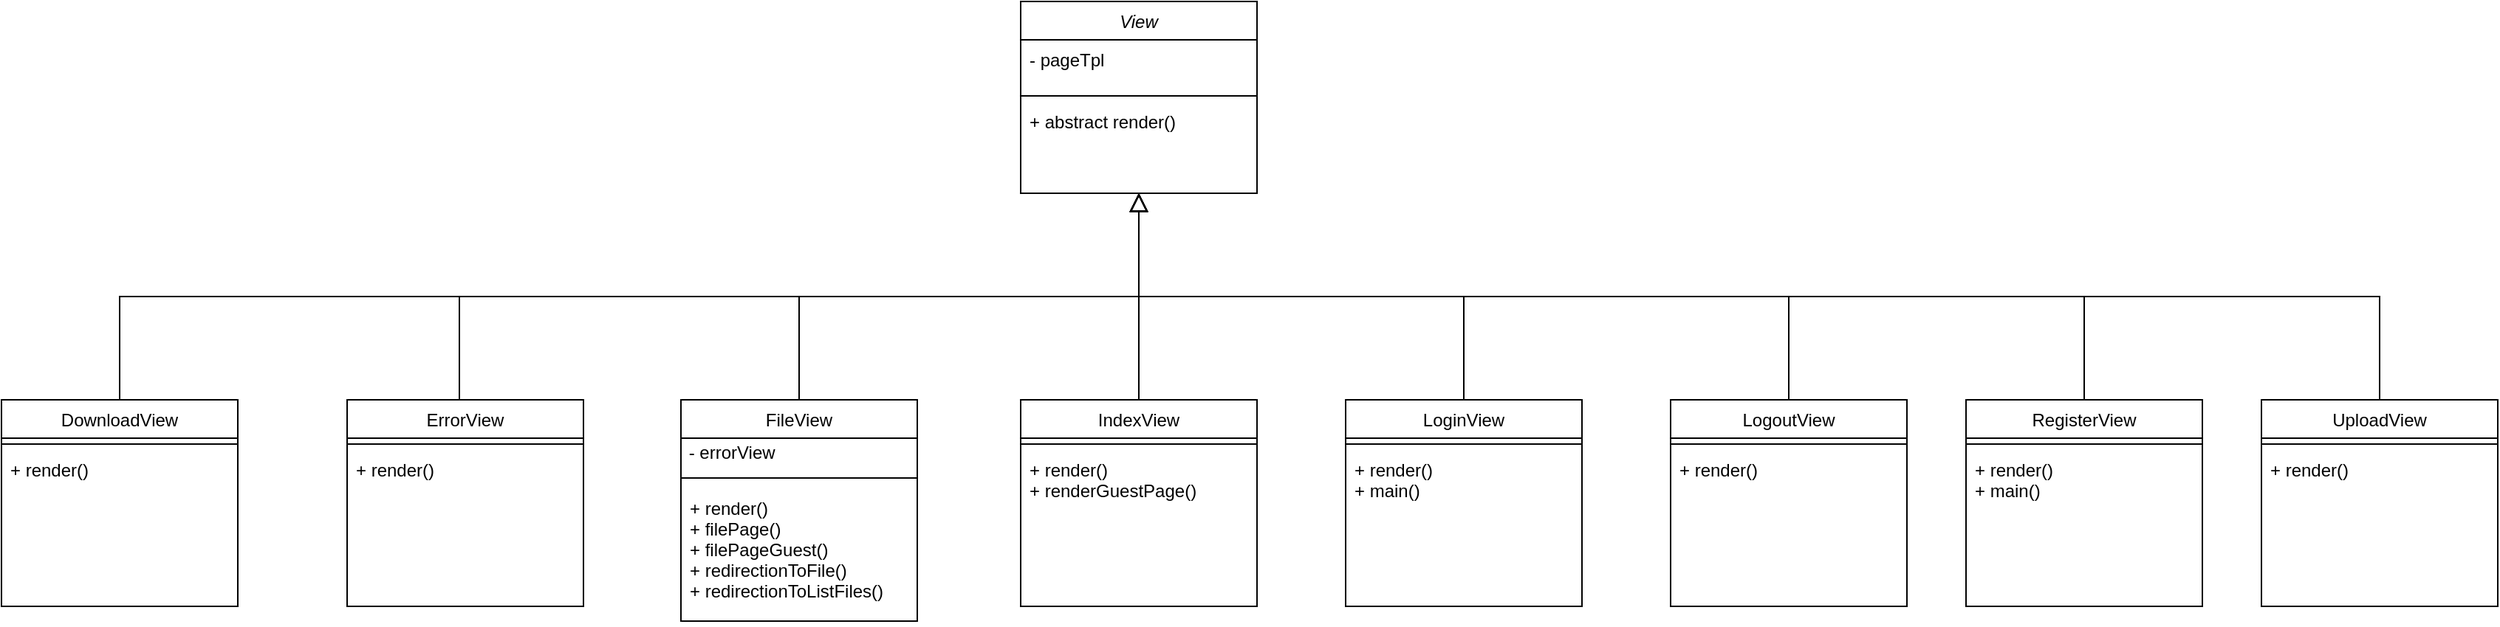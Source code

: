 <mxfile version="14.6.9" type="device"><diagram id="qkgFU27PIDYK53aoZsXt" name="Page-1"><mxGraphModel dx="1422" dy="754" grid="1" gridSize="10" guides="1" tooltips="1" connect="1" arrows="1" fold="1" page="1" pageScale="1" pageWidth="827" pageHeight="1169" math="0" shadow="0"><root><mxCell id="0"/><mxCell id="1" parent="0"/><mxCell id="C5jMkU_4xB425ejoQzKu-1" value="View" style="swimlane;fontStyle=2;align=center;verticalAlign=top;childLayout=stackLayout;horizontal=1;startSize=26;horizontalStack=0;resizeParent=1;resizeLast=0;collapsible=1;marginBottom=0;rounded=0;shadow=0;strokeWidth=1;" vertex="1" parent="1"><mxGeometry x="790" y="90" width="160" height="130" as="geometry"><mxRectangle x="230" y="140" width="160" height="26" as="alternateBounds"/></mxGeometry></mxCell><mxCell id="C5jMkU_4xB425ejoQzKu-2" value="- pageTpl" style="text;align=left;verticalAlign=top;spacingLeft=4;spacingRight=4;overflow=hidden;rotatable=0;points=[[0,0.5],[1,0.5]];portConstraint=eastwest;" vertex="1" parent="C5jMkU_4xB425ejoQzKu-1"><mxGeometry y="26" width="160" height="34" as="geometry"/></mxCell><mxCell id="C5jMkU_4xB425ejoQzKu-3" value="" style="line;html=1;strokeWidth=1;align=left;verticalAlign=middle;spacingTop=-1;spacingLeft=3;spacingRight=3;rotatable=0;labelPosition=right;points=[];portConstraint=eastwest;" vertex="1" parent="C5jMkU_4xB425ejoQzKu-1"><mxGeometry y="60" width="160" height="8" as="geometry"/></mxCell><mxCell id="C5jMkU_4xB425ejoQzKu-4" value="+ abstract render()" style="text;align=left;verticalAlign=top;spacingLeft=4;spacingRight=4;overflow=hidden;rotatable=0;points=[[0,0.5],[1,0.5]];portConstraint=eastwest;" vertex="1" parent="C5jMkU_4xB425ejoQzKu-1"><mxGeometry y="68" width="160" height="42" as="geometry"/></mxCell><mxCell id="C5jMkU_4xB425ejoQzKu-5" value="DownloadView" style="swimlane;fontStyle=0;align=center;verticalAlign=top;childLayout=stackLayout;horizontal=1;startSize=26;horizontalStack=0;resizeParent=1;resizeLast=0;collapsible=1;marginBottom=0;rounded=0;shadow=0;strokeWidth=1;" vertex="1" parent="1"><mxGeometry x="100" y="360" width="160" height="140" as="geometry"><mxRectangle x="130" y="380" width="160" height="26" as="alternateBounds"/></mxGeometry></mxCell><mxCell id="C5jMkU_4xB425ejoQzKu-6" value="" style="line;html=1;strokeWidth=1;align=left;verticalAlign=middle;spacingTop=-1;spacingLeft=3;spacingRight=3;rotatable=0;labelPosition=right;points=[];portConstraint=eastwest;" vertex="1" parent="C5jMkU_4xB425ejoQzKu-5"><mxGeometry y="26" width="160" height="8" as="geometry"/></mxCell><mxCell id="C5jMkU_4xB425ejoQzKu-7" value="+ render()" style="text;align=left;verticalAlign=top;spacingLeft=4;spacingRight=4;overflow=hidden;rotatable=0;points=[[0,0.5],[1,0.5]];portConstraint=eastwest;" vertex="1" parent="C5jMkU_4xB425ejoQzKu-5"><mxGeometry y="34" width="160" height="106" as="geometry"/></mxCell><mxCell id="C5jMkU_4xB425ejoQzKu-8" value="" style="endArrow=block;endSize=10;endFill=0;shadow=0;strokeWidth=1;rounded=0;edgeStyle=elbowEdgeStyle;elbow=vertical;" edge="1" parent="1" source="C5jMkU_4xB425ejoQzKu-5" target="C5jMkU_4xB425ejoQzKu-1"><mxGeometry width="160" relative="1" as="geometry"><mxPoint x="200" y="203" as="sourcePoint"/><mxPoint x="200" y="203" as="targetPoint"/></mxGeometry></mxCell><mxCell id="C5jMkU_4xB425ejoQzKu-9" style="edgeStyle=orthogonalEdgeStyle;rounded=0;orthogonalLoop=1;jettySize=auto;html=1;endArrow=block;endFill=0;endSize=10;" edge="1" parent="1" source="C5jMkU_4xB425ejoQzKu-10" target="C5jMkU_4xB425ejoQzKu-1"><mxGeometry relative="1" as="geometry"><Array as="points"><mxPoint x="410" y="290"/><mxPoint x="870" y="290"/></Array></mxGeometry></mxCell><mxCell id="C5jMkU_4xB425ejoQzKu-10" value="ErrorView" style="swimlane;fontStyle=0;align=center;verticalAlign=top;childLayout=stackLayout;horizontal=1;startSize=26;horizontalStack=0;resizeParent=1;resizeLast=0;collapsible=1;marginBottom=0;rounded=0;shadow=0;strokeWidth=1;" vertex="1" parent="1"><mxGeometry x="334" y="360" width="160" height="140" as="geometry"><mxRectangle x="130" y="380" width="160" height="26" as="alternateBounds"/></mxGeometry></mxCell><mxCell id="C5jMkU_4xB425ejoQzKu-11" value="" style="line;html=1;strokeWidth=1;align=left;verticalAlign=middle;spacingTop=-1;spacingLeft=3;spacingRight=3;rotatable=0;labelPosition=right;points=[];portConstraint=eastwest;" vertex="1" parent="C5jMkU_4xB425ejoQzKu-10"><mxGeometry y="26" width="160" height="8" as="geometry"/></mxCell><mxCell id="C5jMkU_4xB425ejoQzKu-12" value="+ render()" style="text;align=left;verticalAlign=top;spacingLeft=4;spacingRight=4;overflow=hidden;rotatable=0;points=[[0,0.5],[1,0.5]];portConstraint=eastwest;" vertex="1" parent="C5jMkU_4xB425ejoQzKu-10"><mxGeometry y="34" width="160" height="106" as="geometry"/></mxCell><mxCell id="C5jMkU_4xB425ejoQzKu-13" style="edgeStyle=orthogonalEdgeStyle;rounded=0;orthogonalLoop=1;jettySize=auto;html=1;endArrow=block;endFill=0;endSize=10;" edge="1" parent="1" source="C5jMkU_4xB425ejoQzKu-14" target="C5jMkU_4xB425ejoQzKu-1"><mxGeometry relative="1" as="geometry"><Array as="points"><mxPoint x="640" y="290"/><mxPoint x="870" y="290"/></Array></mxGeometry></mxCell><mxCell id="C5jMkU_4xB425ejoQzKu-14" value="FileView" style="swimlane;fontStyle=0;align=center;verticalAlign=top;childLayout=stackLayout;horizontal=1;startSize=26;horizontalStack=0;resizeParent=1;resizeLast=0;collapsible=1;marginBottom=0;rounded=0;shadow=0;strokeWidth=1;" vertex="1" parent="1"><mxGeometry x="560" y="360" width="160" height="150" as="geometry"><mxRectangle x="130" y="380" width="160" height="26" as="alternateBounds"/></mxGeometry></mxCell><mxCell id="C5jMkU_4xB425ejoQzKu-15" value="&amp;nbsp;- errorView" style="text;html=1;align=left;verticalAlign=middle;resizable=0;points=[];autosize=1;strokeColor=none;" vertex="1" parent="C5jMkU_4xB425ejoQzKu-14"><mxGeometry y="26" width="160" height="20" as="geometry"/></mxCell><mxCell id="C5jMkU_4xB425ejoQzKu-16" value="" style="line;html=1;strokeWidth=1;align=left;verticalAlign=middle;spacingTop=-1;spacingLeft=3;spacingRight=3;rotatable=0;labelPosition=right;points=[];portConstraint=eastwest;" vertex="1" parent="C5jMkU_4xB425ejoQzKu-14"><mxGeometry y="46" width="160" height="14" as="geometry"/></mxCell><mxCell id="C5jMkU_4xB425ejoQzKu-17" value="+ render()&#10;+ filePage()&#10;+ filePageGuest()&#10;+ redirectionToFile()&#10;+ redirectionToListFiles()" style="text;align=left;verticalAlign=top;spacingLeft=4;spacingRight=4;overflow=hidden;rotatable=0;points=[[0,0.5],[1,0.5]];portConstraint=eastwest;" vertex="1" parent="C5jMkU_4xB425ejoQzKu-14"><mxGeometry y="60" width="160" height="90" as="geometry"/></mxCell><mxCell id="C5jMkU_4xB425ejoQzKu-18" style="edgeStyle=orthogonalEdgeStyle;rounded=0;orthogonalLoop=1;jettySize=auto;html=1;endArrow=block;endFill=0;endSize=10;" edge="1" parent="1" source="C5jMkU_4xB425ejoQzKu-19" target="C5jMkU_4xB425ejoQzKu-1"><mxGeometry relative="1" as="geometry"><Array as="points"><mxPoint x="870" y="290"/><mxPoint x="870" y="290"/></Array></mxGeometry></mxCell><mxCell id="C5jMkU_4xB425ejoQzKu-19" value="IndexView" style="swimlane;fontStyle=0;align=center;verticalAlign=top;childLayout=stackLayout;horizontal=1;startSize=26;horizontalStack=0;resizeParent=1;resizeLast=0;collapsible=1;marginBottom=0;rounded=0;shadow=0;strokeWidth=1;" vertex="1" parent="1"><mxGeometry x="790" y="360" width="160" height="140" as="geometry"><mxRectangle x="130" y="380" width="160" height="26" as="alternateBounds"/></mxGeometry></mxCell><mxCell id="C5jMkU_4xB425ejoQzKu-20" value="" style="line;html=1;strokeWidth=1;align=left;verticalAlign=middle;spacingTop=-1;spacingLeft=3;spacingRight=3;rotatable=0;labelPosition=right;points=[];portConstraint=eastwest;" vertex="1" parent="C5jMkU_4xB425ejoQzKu-19"><mxGeometry y="26" width="160" height="8" as="geometry"/></mxCell><mxCell id="C5jMkU_4xB425ejoQzKu-21" value="+ render()&#10;+ renderGuestPage()" style="text;align=left;verticalAlign=top;spacingLeft=4;spacingRight=4;overflow=hidden;rotatable=0;points=[[0,0.5],[1,0.5]];portConstraint=eastwest;" vertex="1" parent="C5jMkU_4xB425ejoQzKu-19"><mxGeometry y="34" width="160" height="106" as="geometry"/></mxCell><mxCell id="C5jMkU_4xB425ejoQzKu-22" style="edgeStyle=orthogonalEdgeStyle;rounded=0;orthogonalLoop=1;jettySize=auto;html=1;endArrow=block;endFill=0;endSize=10;" edge="1" parent="1" source="C5jMkU_4xB425ejoQzKu-23" target="C5jMkU_4xB425ejoQzKu-1"><mxGeometry relative="1" as="geometry"><Array as="points"><mxPoint x="1090" y="290"/><mxPoint x="870" y="290"/></Array></mxGeometry></mxCell><mxCell id="C5jMkU_4xB425ejoQzKu-23" value="LoginView" style="swimlane;fontStyle=0;align=center;verticalAlign=top;childLayout=stackLayout;horizontal=1;startSize=26;horizontalStack=0;resizeParent=1;resizeLast=0;collapsible=1;marginBottom=0;rounded=0;shadow=0;strokeWidth=1;" vertex="1" parent="1"><mxGeometry x="1010" y="360" width="160" height="140" as="geometry"><mxRectangle x="130" y="380" width="160" height="26" as="alternateBounds"/></mxGeometry></mxCell><mxCell id="C5jMkU_4xB425ejoQzKu-24" value="" style="line;html=1;strokeWidth=1;align=left;verticalAlign=middle;spacingTop=-1;spacingLeft=3;spacingRight=3;rotatable=0;labelPosition=right;points=[];portConstraint=eastwest;" vertex="1" parent="C5jMkU_4xB425ejoQzKu-23"><mxGeometry y="26" width="160" height="8" as="geometry"/></mxCell><mxCell id="C5jMkU_4xB425ejoQzKu-25" value="+ render()&#10;+ main()" style="text;align=left;verticalAlign=top;spacingLeft=4;spacingRight=4;overflow=hidden;rotatable=0;points=[[0,0.5],[1,0.5]];portConstraint=eastwest;" vertex="1" parent="C5jMkU_4xB425ejoQzKu-23"><mxGeometry y="34" width="160" height="106" as="geometry"/></mxCell><mxCell id="C5jMkU_4xB425ejoQzKu-26" style="edgeStyle=orthogonalEdgeStyle;rounded=0;orthogonalLoop=1;jettySize=auto;html=1;endArrow=block;endFill=0;endSize=10;" edge="1" parent="1" source="C5jMkU_4xB425ejoQzKu-27" target="C5jMkU_4xB425ejoQzKu-1"><mxGeometry relative="1" as="geometry"><Array as="points"><mxPoint x="1310" y="290"/><mxPoint x="870" y="290"/></Array></mxGeometry></mxCell><mxCell id="C5jMkU_4xB425ejoQzKu-27" value="LogoutView" style="swimlane;fontStyle=0;align=center;verticalAlign=top;childLayout=stackLayout;horizontal=1;startSize=26;horizontalStack=0;resizeParent=1;resizeLast=0;collapsible=1;marginBottom=0;rounded=0;shadow=0;strokeWidth=1;" vertex="1" parent="1"><mxGeometry x="1230" y="360" width="160" height="140" as="geometry"><mxRectangle x="130" y="380" width="160" height="26" as="alternateBounds"/></mxGeometry></mxCell><mxCell id="C5jMkU_4xB425ejoQzKu-28" value="" style="line;html=1;strokeWidth=1;align=left;verticalAlign=middle;spacingTop=-1;spacingLeft=3;spacingRight=3;rotatable=0;labelPosition=right;points=[];portConstraint=eastwest;" vertex="1" parent="C5jMkU_4xB425ejoQzKu-27"><mxGeometry y="26" width="160" height="8" as="geometry"/></mxCell><mxCell id="C5jMkU_4xB425ejoQzKu-29" value="+ render()" style="text;align=left;verticalAlign=top;spacingLeft=4;spacingRight=4;overflow=hidden;rotatable=0;points=[[0,0.5],[1,0.5]];portConstraint=eastwest;" vertex="1" parent="C5jMkU_4xB425ejoQzKu-27"><mxGeometry y="34" width="160" height="106" as="geometry"/></mxCell><mxCell id="C5jMkU_4xB425ejoQzKu-30" style="edgeStyle=orthogonalEdgeStyle;rounded=0;orthogonalLoop=1;jettySize=auto;html=1;endArrow=block;endFill=0;endSize=10;" edge="1" parent="1" source="C5jMkU_4xB425ejoQzKu-31" target="C5jMkU_4xB425ejoQzKu-1"><mxGeometry relative="1" as="geometry"><Array as="points"><mxPoint x="1510" y="290"/><mxPoint x="870" y="290"/></Array></mxGeometry></mxCell><mxCell id="C5jMkU_4xB425ejoQzKu-31" value="RegisterView" style="swimlane;fontStyle=0;align=center;verticalAlign=top;childLayout=stackLayout;horizontal=1;startSize=26;horizontalStack=0;resizeParent=1;resizeLast=0;collapsible=1;marginBottom=0;rounded=0;shadow=0;strokeWidth=1;" vertex="1" parent="1"><mxGeometry x="1430" y="360" width="160" height="140" as="geometry"><mxRectangle x="130" y="380" width="160" height="26" as="alternateBounds"/></mxGeometry></mxCell><mxCell id="C5jMkU_4xB425ejoQzKu-32" value="" style="line;html=1;strokeWidth=1;align=left;verticalAlign=middle;spacingTop=-1;spacingLeft=3;spacingRight=3;rotatable=0;labelPosition=right;points=[];portConstraint=eastwest;" vertex="1" parent="C5jMkU_4xB425ejoQzKu-31"><mxGeometry y="26" width="160" height="8" as="geometry"/></mxCell><mxCell id="C5jMkU_4xB425ejoQzKu-33" value="+ render()&#10;+ main()" style="text;align=left;verticalAlign=top;spacingLeft=4;spacingRight=4;overflow=hidden;rotatable=0;points=[[0,0.5],[1,0.5]];portConstraint=eastwest;" vertex="1" parent="C5jMkU_4xB425ejoQzKu-31"><mxGeometry y="34" width="160" height="106" as="geometry"/></mxCell><mxCell id="C5jMkU_4xB425ejoQzKu-34" style="edgeStyle=orthogonalEdgeStyle;rounded=0;orthogonalLoop=1;jettySize=auto;html=1;endArrow=block;endFill=0;endSize=10;" edge="1" parent="1" source="C5jMkU_4xB425ejoQzKu-35" target="C5jMkU_4xB425ejoQzKu-1"><mxGeometry relative="1" as="geometry"><Array as="points"><mxPoint x="1710" y="290"/><mxPoint x="870" y="290"/></Array></mxGeometry></mxCell><mxCell id="C5jMkU_4xB425ejoQzKu-35" value="UploadView" style="swimlane;fontStyle=0;align=center;verticalAlign=top;childLayout=stackLayout;horizontal=1;startSize=26;horizontalStack=0;resizeParent=1;resizeLast=0;collapsible=1;marginBottom=0;rounded=0;shadow=0;strokeWidth=1;" vertex="1" parent="1"><mxGeometry x="1630" y="360" width="160" height="140" as="geometry"><mxRectangle x="130" y="380" width="160" height="26" as="alternateBounds"/></mxGeometry></mxCell><mxCell id="C5jMkU_4xB425ejoQzKu-36" value="" style="line;html=1;strokeWidth=1;align=left;verticalAlign=middle;spacingTop=-1;spacingLeft=3;spacingRight=3;rotatable=0;labelPosition=right;points=[];portConstraint=eastwest;" vertex="1" parent="C5jMkU_4xB425ejoQzKu-35"><mxGeometry y="26" width="160" height="8" as="geometry"/></mxCell><mxCell id="C5jMkU_4xB425ejoQzKu-37" value="+ render()" style="text;align=left;verticalAlign=top;spacingLeft=4;spacingRight=4;overflow=hidden;rotatable=0;points=[[0,0.5],[1,0.5]];portConstraint=eastwest;" vertex="1" parent="C5jMkU_4xB425ejoQzKu-35"><mxGeometry y="34" width="160" height="106" as="geometry"/></mxCell></root></mxGraphModel></diagram></mxfile>